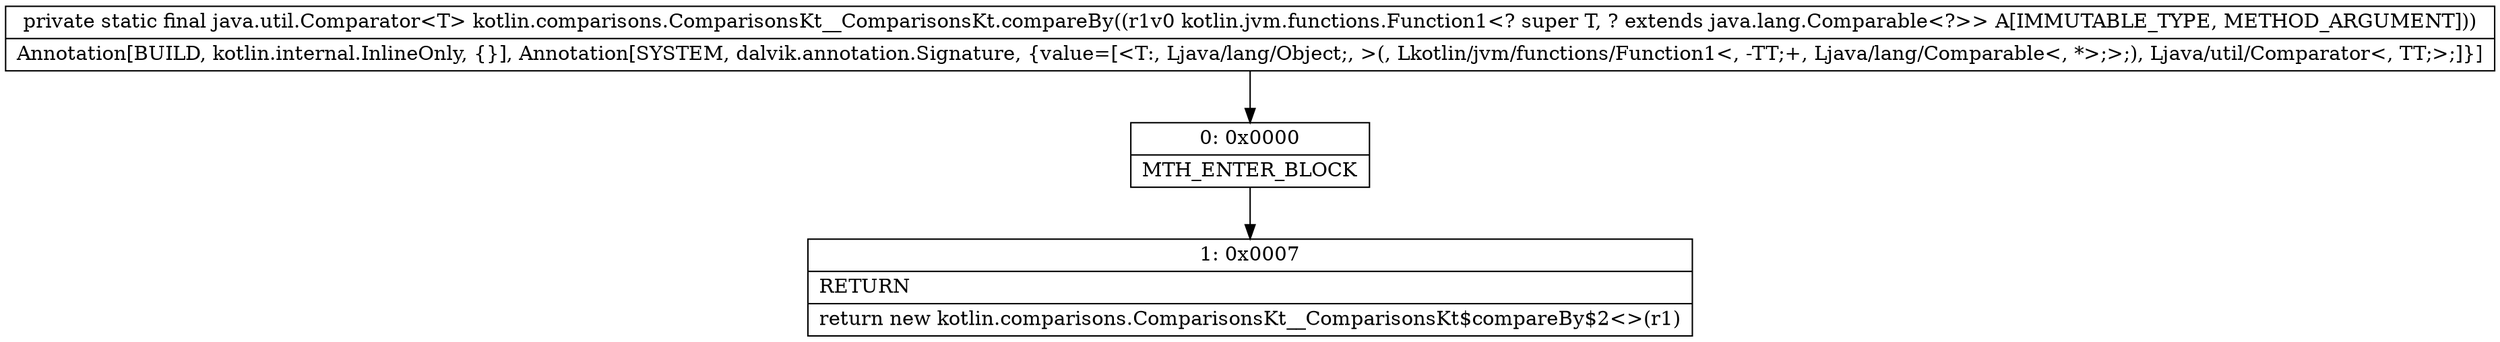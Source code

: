 digraph "CFG forkotlin.comparisons.ComparisonsKt__ComparisonsKt.compareBy(Lkotlin\/jvm\/functions\/Function1;)Ljava\/util\/Comparator;" {
Node_0 [shape=record,label="{0\:\ 0x0000|MTH_ENTER_BLOCK\l}"];
Node_1 [shape=record,label="{1\:\ 0x0007|RETURN\l|return new kotlin.comparisons.ComparisonsKt__ComparisonsKt$compareBy$2\<\>(r1)\l}"];
MethodNode[shape=record,label="{private static final java.util.Comparator\<T\> kotlin.comparisons.ComparisonsKt__ComparisonsKt.compareBy((r1v0 kotlin.jvm.functions.Function1\<? super T, ? extends java.lang.Comparable\<?\>\> A[IMMUTABLE_TYPE, METHOD_ARGUMENT]))  | Annotation[BUILD, kotlin.internal.InlineOnly, \{\}], Annotation[SYSTEM, dalvik.annotation.Signature, \{value=[\<T:, Ljava\/lang\/Object;, \>(, Lkotlin\/jvm\/functions\/Function1\<, \-TT;+, Ljava\/lang\/Comparable\<, *\>;\>;), Ljava\/util\/Comparator\<, TT;\>;]\}]\l}"];
MethodNode -> Node_0;
Node_0 -> Node_1;
}

